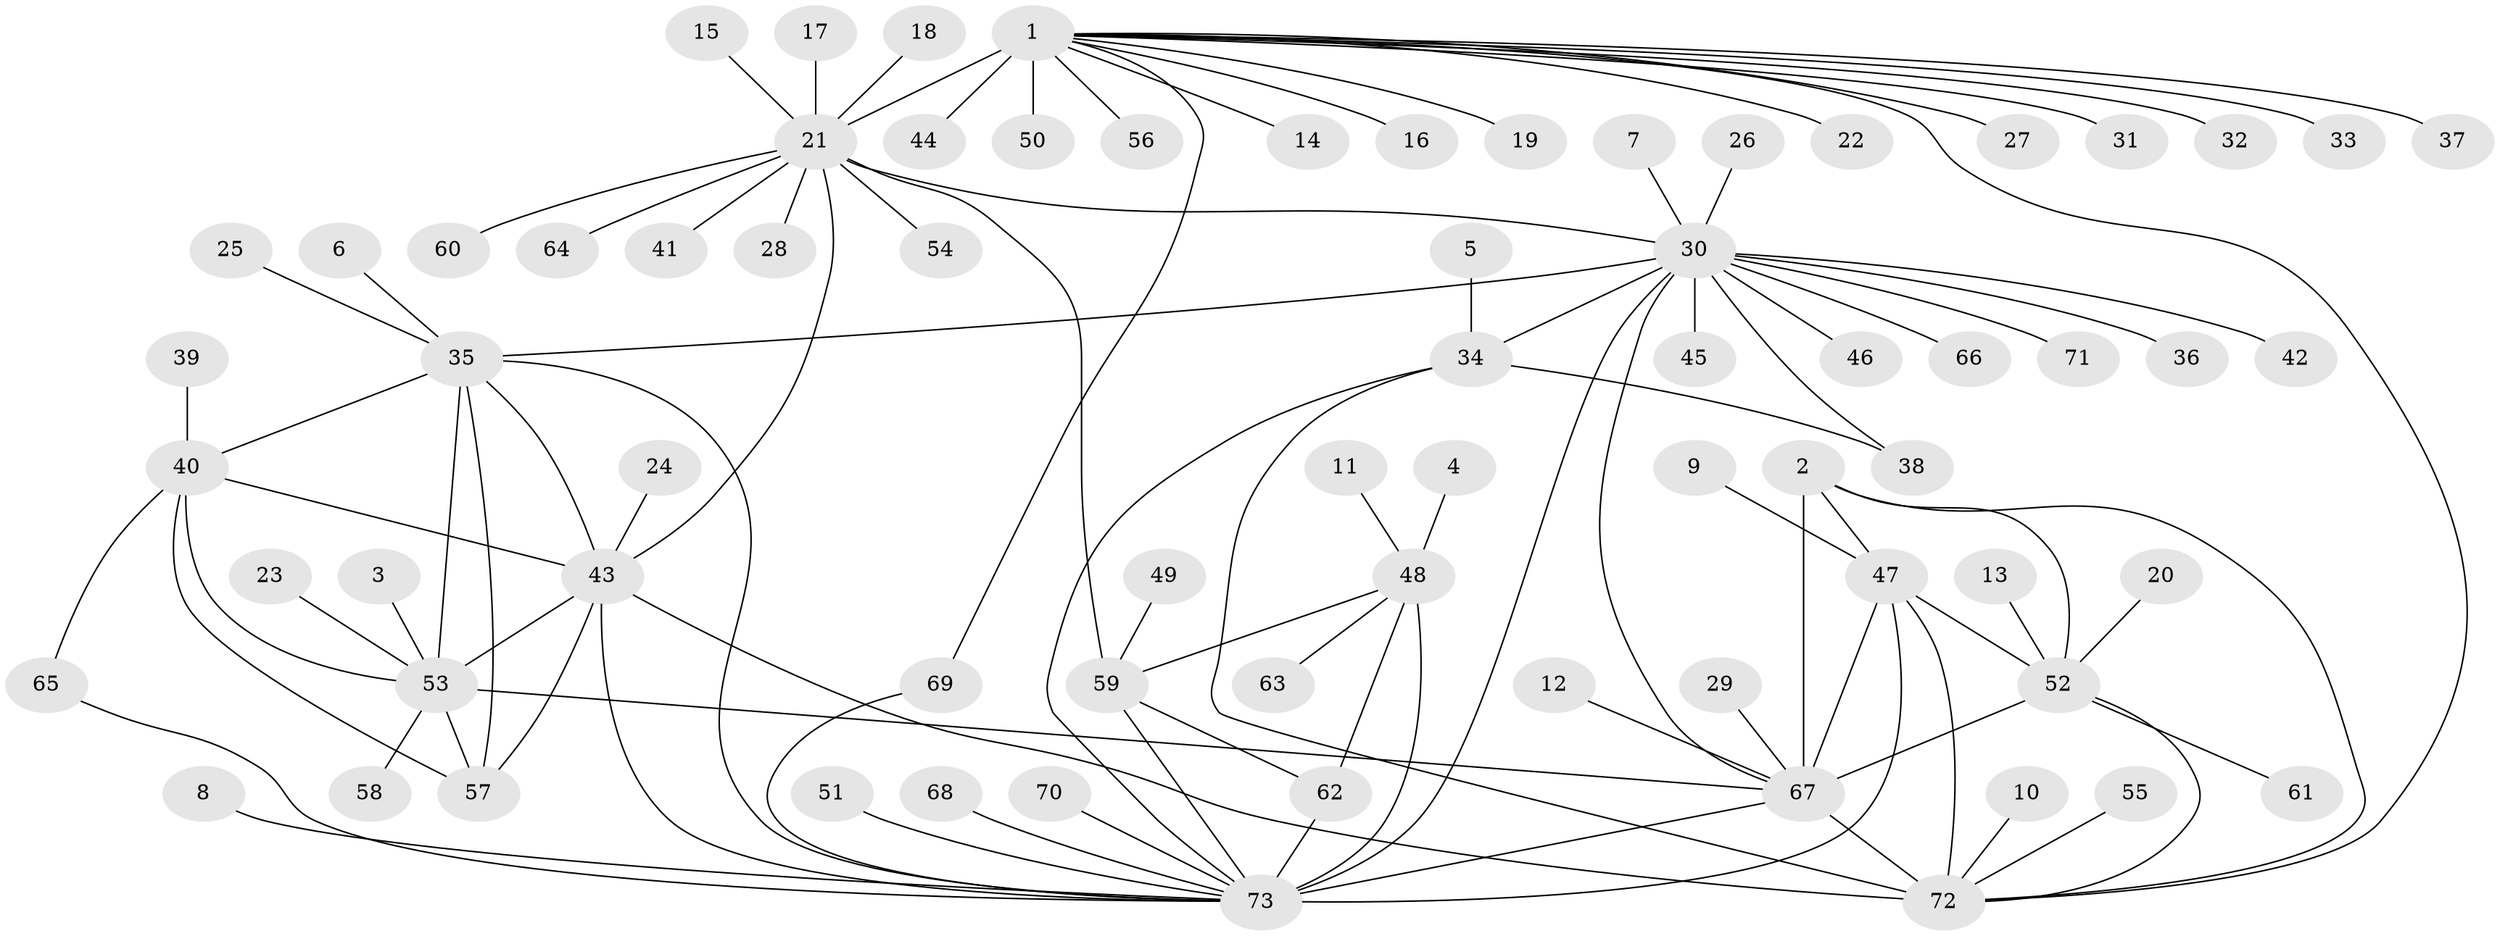 // original degree distribution, {8: 0.06206896551724138, 9: 0.05517241379310345, 12: 0.027586206896551724, 10: 0.034482758620689655, 11: 0.034482758620689655, 7: 0.013793103448275862, 13: 0.006896551724137931, 6: 0.006896551724137931, 3: 0.013793103448275862, 2: 0.1310344827586207, 1: 0.6068965517241379, 4: 0.006896551724137931}
// Generated by graph-tools (version 1.1) at 2025/50/03/09/25 03:50:28]
// undirected, 73 vertices, 101 edges
graph export_dot {
graph [start="1"]
  node [color=gray90,style=filled];
  1;
  2;
  3;
  4;
  5;
  6;
  7;
  8;
  9;
  10;
  11;
  12;
  13;
  14;
  15;
  16;
  17;
  18;
  19;
  20;
  21;
  22;
  23;
  24;
  25;
  26;
  27;
  28;
  29;
  30;
  31;
  32;
  33;
  34;
  35;
  36;
  37;
  38;
  39;
  40;
  41;
  42;
  43;
  44;
  45;
  46;
  47;
  48;
  49;
  50;
  51;
  52;
  53;
  54;
  55;
  56;
  57;
  58;
  59;
  60;
  61;
  62;
  63;
  64;
  65;
  66;
  67;
  68;
  69;
  70;
  71;
  72;
  73;
  1 -- 14 [weight=1.0];
  1 -- 16 [weight=1.0];
  1 -- 19 [weight=1.0];
  1 -- 21 [weight=12.0];
  1 -- 22 [weight=1.0];
  1 -- 27 [weight=1.0];
  1 -- 31 [weight=1.0];
  1 -- 32 [weight=1.0];
  1 -- 33 [weight=1.0];
  1 -- 37 [weight=1.0];
  1 -- 44 [weight=1.0];
  1 -- 50 [weight=1.0];
  1 -- 56 [weight=1.0];
  1 -- 69 [weight=1.0];
  1 -- 72 [weight=1.0];
  2 -- 47 [weight=1.0];
  2 -- 52 [weight=1.0];
  2 -- 67 [weight=3.0];
  2 -- 72 [weight=1.0];
  3 -- 53 [weight=1.0];
  4 -- 48 [weight=1.0];
  5 -- 34 [weight=1.0];
  6 -- 35 [weight=1.0];
  7 -- 30 [weight=1.0];
  8 -- 73 [weight=1.0];
  9 -- 47 [weight=1.0];
  10 -- 72 [weight=1.0];
  11 -- 48 [weight=1.0];
  12 -- 67 [weight=1.0];
  13 -- 52 [weight=1.0];
  15 -- 21 [weight=1.0];
  17 -- 21 [weight=1.0];
  18 -- 21 [weight=1.0];
  20 -- 52 [weight=1.0];
  21 -- 28 [weight=1.0];
  21 -- 30 [weight=1.0];
  21 -- 41 [weight=1.0];
  21 -- 43 [weight=1.0];
  21 -- 54 [weight=1.0];
  21 -- 59 [weight=1.0];
  21 -- 60 [weight=1.0];
  21 -- 64 [weight=1.0];
  23 -- 53 [weight=1.0];
  24 -- 43 [weight=1.0];
  25 -- 35 [weight=1.0];
  26 -- 30 [weight=1.0];
  29 -- 67 [weight=1.0];
  30 -- 34 [weight=5.0];
  30 -- 35 [weight=2.0];
  30 -- 36 [weight=1.0];
  30 -- 38 [weight=5.0];
  30 -- 42 [weight=1.0];
  30 -- 45 [weight=1.0];
  30 -- 46 [weight=1.0];
  30 -- 66 [weight=1.0];
  30 -- 67 [weight=1.0];
  30 -- 71 [weight=1.0];
  30 -- 73 [weight=1.0];
  34 -- 38 [weight=1.0];
  34 -- 72 [weight=1.0];
  34 -- 73 [weight=1.0];
  35 -- 40 [weight=1.0];
  35 -- 43 [weight=1.0];
  35 -- 53 [weight=3.0];
  35 -- 57 [weight=1.0];
  35 -- 73 [weight=1.0];
  39 -- 40 [weight=1.0];
  40 -- 43 [weight=1.0];
  40 -- 53 [weight=3.0];
  40 -- 57 [weight=1.0];
  40 -- 65 [weight=1.0];
  43 -- 53 [weight=3.0];
  43 -- 57 [weight=1.0];
  43 -- 72 [weight=1.0];
  43 -- 73 [weight=1.0];
  47 -- 52 [weight=1.0];
  47 -- 67 [weight=3.0];
  47 -- 72 [weight=1.0];
  47 -- 73 [weight=1.0];
  48 -- 59 [weight=2.0];
  48 -- 62 [weight=2.0];
  48 -- 63 [weight=1.0];
  48 -- 73 [weight=6.0];
  49 -- 59 [weight=1.0];
  51 -- 73 [weight=1.0];
  52 -- 61 [weight=1.0];
  52 -- 67 [weight=3.0];
  52 -- 72 [weight=1.0];
  53 -- 57 [weight=3.0];
  53 -- 58 [weight=1.0];
  53 -- 67 [weight=1.0];
  55 -- 72 [weight=1.0];
  59 -- 62 [weight=1.0];
  59 -- 73 [weight=3.0];
  62 -- 73 [weight=3.0];
  65 -- 73 [weight=1.0];
  67 -- 72 [weight=3.0];
  67 -- 73 [weight=1.0];
  68 -- 73 [weight=1.0];
  69 -- 73 [weight=1.0];
  70 -- 73 [weight=1.0];
}
